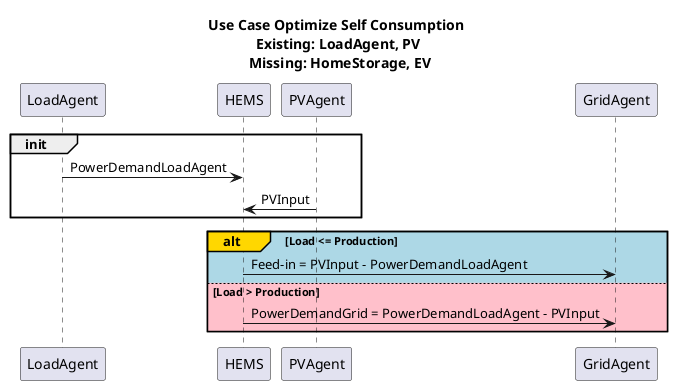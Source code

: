 @startuml
title Use Case Optimize Self Consumption \n Existing: LoadAgent, PV \n Missing: HomeStorage, EV
       group init
            LoadAgent -> HEMS: PowerDemandLoadAgent
            PVAgent -> HEMS: PVInput
        end
        alt#Gold #LightBlue Load <= Production
            HEMS -> GridAgent: Feed-in = PVInput - PowerDemandLoadAgent
        else #Pink Load > Production
            HEMS -> GridAgent: PowerDemandGrid = PowerDemandLoadAgent - PVInput
        end


@enduml
